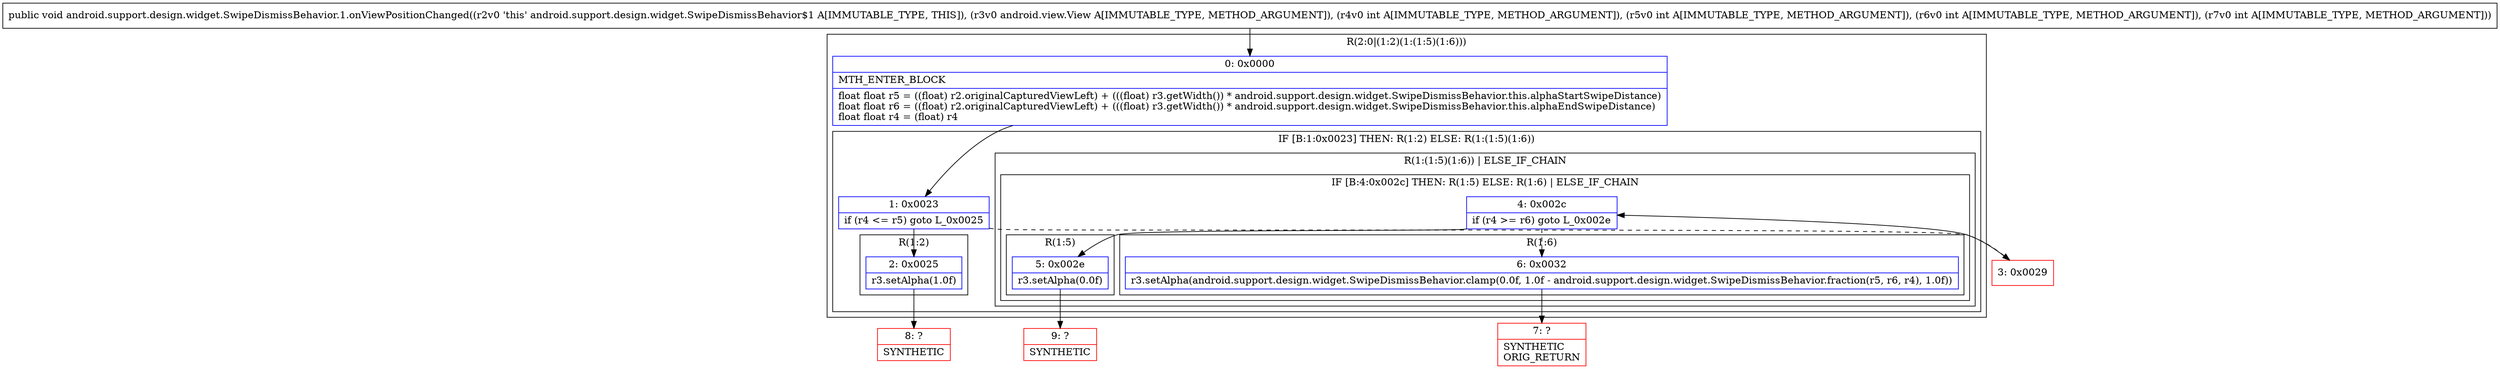 digraph "CFG forandroid.support.design.widget.SwipeDismissBehavior.1.onViewPositionChanged(Landroid\/view\/View;IIII)V" {
subgraph cluster_Region_1043169345 {
label = "R(2:0|(1:2)(1:(1:5)(1:6)))";
node [shape=record,color=blue];
Node_0 [shape=record,label="{0\:\ 0x0000|MTH_ENTER_BLOCK\l|float float r5 = ((float) r2.originalCapturedViewLeft) + (((float) r3.getWidth()) * android.support.design.widget.SwipeDismissBehavior.this.alphaStartSwipeDistance)\lfloat float r6 = ((float) r2.originalCapturedViewLeft) + (((float) r3.getWidth()) * android.support.design.widget.SwipeDismissBehavior.this.alphaEndSwipeDistance)\lfloat float r4 = (float) r4\l}"];
subgraph cluster_IfRegion_591944695 {
label = "IF [B:1:0x0023] THEN: R(1:2) ELSE: R(1:(1:5)(1:6))";
node [shape=record,color=blue];
Node_1 [shape=record,label="{1\:\ 0x0023|if (r4 \<= r5) goto L_0x0025\l}"];
subgraph cluster_Region_1608666490 {
label = "R(1:2)";
node [shape=record,color=blue];
Node_2 [shape=record,label="{2\:\ 0x0025|r3.setAlpha(1.0f)\l}"];
}
subgraph cluster_Region_1111795070 {
label = "R(1:(1:5)(1:6)) | ELSE_IF_CHAIN\l";
node [shape=record,color=blue];
subgraph cluster_IfRegion_1656376249 {
label = "IF [B:4:0x002c] THEN: R(1:5) ELSE: R(1:6) | ELSE_IF_CHAIN\l";
node [shape=record,color=blue];
Node_4 [shape=record,label="{4\:\ 0x002c|if (r4 \>= r6) goto L_0x002e\l}"];
subgraph cluster_Region_1000963167 {
label = "R(1:5)";
node [shape=record,color=blue];
Node_5 [shape=record,label="{5\:\ 0x002e|r3.setAlpha(0.0f)\l}"];
}
subgraph cluster_Region_1866231796 {
label = "R(1:6)";
node [shape=record,color=blue];
Node_6 [shape=record,label="{6\:\ 0x0032|r3.setAlpha(android.support.design.widget.SwipeDismissBehavior.clamp(0.0f, 1.0f \- android.support.design.widget.SwipeDismissBehavior.fraction(r5, r6, r4), 1.0f))\l}"];
}
}
}
}
}
Node_3 [shape=record,color=red,label="{3\:\ 0x0029}"];
Node_7 [shape=record,color=red,label="{7\:\ ?|SYNTHETIC\lORIG_RETURN\l}"];
Node_8 [shape=record,color=red,label="{8\:\ ?|SYNTHETIC\l}"];
Node_9 [shape=record,color=red,label="{9\:\ ?|SYNTHETIC\l}"];
MethodNode[shape=record,label="{public void android.support.design.widget.SwipeDismissBehavior.1.onViewPositionChanged((r2v0 'this' android.support.design.widget.SwipeDismissBehavior$1 A[IMMUTABLE_TYPE, THIS]), (r3v0 android.view.View A[IMMUTABLE_TYPE, METHOD_ARGUMENT]), (r4v0 int A[IMMUTABLE_TYPE, METHOD_ARGUMENT]), (r5v0 int A[IMMUTABLE_TYPE, METHOD_ARGUMENT]), (r6v0 int A[IMMUTABLE_TYPE, METHOD_ARGUMENT]), (r7v0 int A[IMMUTABLE_TYPE, METHOD_ARGUMENT])) }"];
MethodNode -> Node_0;
Node_0 -> Node_1;
Node_1 -> Node_2;
Node_1 -> Node_3[style=dashed];
Node_2 -> Node_8;
Node_4 -> Node_5;
Node_4 -> Node_6[style=dashed];
Node_5 -> Node_9;
Node_6 -> Node_7;
Node_3 -> Node_4;
}

